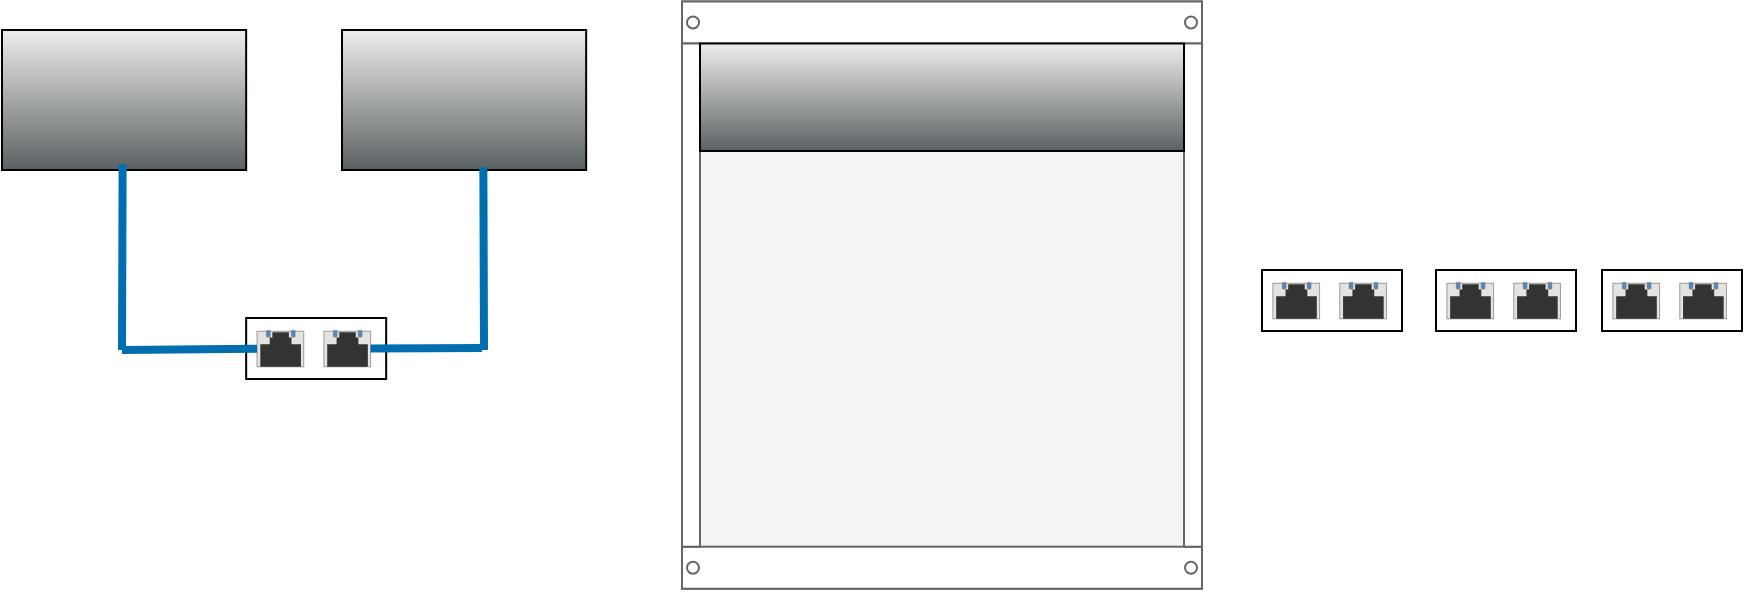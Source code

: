 <mxfile version="27.0.8" pages="2">
  <diagram name="Page-1" id="zwGd31S1S5IbWkrHn1Ye">
    <mxGraphModel dx="1892" dy="562" grid="1" gridSize="10" guides="1" tooltips="1" connect="1" arrows="1" fold="1" page="1" pageScale="1" pageWidth="850" pageHeight="1100" math="0" shadow="0">
      <root>
        <mxCell id="0" />
        <mxCell id="1" parent="0" />
        <mxCell id="8TSN0ogLKQcQ9p10gWKg-4" value="" style="shape=mxgraph.networks2.icon;aspect=fixed;fillColor=#EDEDED;strokeColor=#000000;gradientColor=#5B6163;network2IconShadow=1;network2bgFillColor=none;network2Icon=mxgraph.networks2.laptop;network2IconW=1;network2IconH=0.573;fontStyle=1" parent="1" vertex="1">
          <mxGeometry x="100" y="120" width="122.08" height="70" as="geometry" />
        </mxCell>
        <mxCell id="8TSN0ogLKQcQ9p10gWKg-9" value="" style="strokeColor=#666666;html=1;verticalLabelPosition=bottom;labelBackgroundColor=#ffffff;verticalAlign=top;outlineConnect=0;shadow=0;dashed=0;shape=mxgraph.rackGeneral.rackCabinet3;fillColor2=#f4f4f4;container=1;collapsible=0;childLayout=rack;allowGaps=1;marginLeft=9;marginRight=9;marginTop=21;marginBottom=22;textColor=#666666;numDisp=off;" parent="1" vertex="1">
          <mxGeometry x="270" y="105.75" width="260" height="299" as="geometry" />
        </mxCell>
        <mxCell id="8TSN0ogLKQcQ9p10gWKg-8" value="" style="shape=mxgraph.networks2.icon;aspect=fixed;fillColor=#EDEDED;strokeColor=#000000;gradientColor=#5B6163;network2IconShadow=1;network2bgFillColor=none;network2Icon=mxgraph.networks2.patch_panel;network2IconXOffset=0.0;network2IconYOffset=-0.021;network2IconW=1;network2IconH=0.336;" parent="8TSN0ogLKQcQ9p10gWKg-9" vertex="1">
          <mxGeometry x="9" y="21" width="242" height="53.74" as="geometry" />
        </mxCell>
        <mxCell id="8TSN0ogLKQcQ9p10gWKg-22" value="" style="group" parent="1" vertex="1" connectable="0">
          <mxGeometry x="52.08" y="264" width="70" height="30.5" as="geometry" />
        </mxCell>
        <mxCell id="8TSN0ogLKQcQ9p10gWKg-15" value="" style="rounded=0;whiteSpace=wrap;html=1;" parent="8TSN0ogLKQcQ9p10gWKg-22" vertex="1">
          <mxGeometry width="70" height="30.5" as="geometry" />
        </mxCell>
        <mxCell id="8TSN0ogLKQcQ9p10gWKg-16" value="" style="rounded=0;whiteSpace=wrap;html=1;" parent="8TSN0ogLKQcQ9p10gWKg-22" vertex="1">
          <mxGeometry x="9.333" y="7.625" width="15.556" height="15.25" as="geometry" />
        </mxCell>
        <mxCell id="8TSN0ogLKQcQ9p10gWKg-17" value="" style="rounded=0;whiteSpace=wrap;html=1;" parent="8TSN0ogLKQcQ9p10gWKg-22" vertex="1">
          <mxGeometry x="44.333" y="7.625" width="15.556" height="15.25" as="geometry" />
        </mxCell>
        <mxCell id="8TSN0ogLKQcQ9p10gWKg-20" value="" style="html=1;verticalLabelPosition=bottom;verticalAlign=top;outlineConnect=0;shadow=0;dashed=0;shape=mxgraph.rack.hpe_aruba.switches.rj45_sfp_alt;" parent="8TSN0ogLKQcQ9p10gWKg-22" vertex="1">
          <mxGeometry x="5.444" y="6.1" width="23.333" height="18.3" as="geometry" />
        </mxCell>
        <mxCell id="8TSN0ogLKQcQ9p10gWKg-21" value="" style="html=1;verticalLabelPosition=bottom;verticalAlign=top;outlineConnect=0;shadow=0;dashed=0;shape=mxgraph.rack.hpe_aruba.switches.rj45_sfp_alt;" parent="8TSN0ogLKQcQ9p10gWKg-22" vertex="1">
          <mxGeometry x="38.889" y="6.1" width="23.333" height="18.3" as="geometry" />
        </mxCell>
        <mxCell id="8TSN0ogLKQcQ9p10gWKg-24" value="" style="group" parent="1" vertex="1" connectable="0">
          <mxGeometry x="560" y="240" width="70" height="30.5" as="geometry" />
        </mxCell>
        <mxCell id="8TSN0ogLKQcQ9p10gWKg-25" value="" style="rounded=0;whiteSpace=wrap;html=1;" parent="8TSN0ogLKQcQ9p10gWKg-24" vertex="1">
          <mxGeometry width="70" height="30.5" as="geometry" />
        </mxCell>
        <mxCell id="8TSN0ogLKQcQ9p10gWKg-26" value="" style="rounded=0;whiteSpace=wrap;html=1;" parent="8TSN0ogLKQcQ9p10gWKg-24" vertex="1">
          <mxGeometry x="9.333" y="7.625" width="15.556" height="15.25" as="geometry" />
        </mxCell>
        <mxCell id="8TSN0ogLKQcQ9p10gWKg-27" value="" style="rounded=0;whiteSpace=wrap;html=1;" parent="8TSN0ogLKQcQ9p10gWKg-24" vertex="1">
          <mxGeometry x="44.333" y="7.625" width="15.556" height="15.25" as="geometry" />
        </mxCell>
        <mxCell id="8TSN0ogLKQcQ9p10gWKg-28" value="" style="html=1;verticalLabelPosition=bottom;verticalAlign=top;outlineConnect=0;shadow=0;dashed=0;shape=mxgraph.rack.hpe_aruba.switches.rj45_sfp_alt;" parent="8TSN0ogLKQcQ9p10gWKg-24" vertex="1">
          <mxGeometry x="5.444" y="6.1" width="23.333" height="18.3" as="geometry" />
        </mxCell>
        <mxCell id="8TSN0ogLKQcQ9p10gWKg-29" value="" style="html=1;verticalLabelPosition=bottom;verticalAlign=top;outlineConnect=0;shadow=0;dashed=0;shape=mxgraph.rack.hpe_aruba.switches.rj45_sfp_alt;" parent="8TSN0ogLKQcQ9p10gWKg-24" vertex="1">
          <mxGeometry x="38.889" y="6.1" width="23.333" height="18.3" as="geometry" />
        </mxCell>
        <mxCell id="8TSN0ogLKQcQ9p10gWKg-30" value="" style="group" parent="1" vertex="1" connectable="0">
          <mxGeometry x="647" y="240" width="70" height="30.5" as="geometry" />
        </mxCell>
        <mxCell id="8TSN0ogLKQcQ9p10gWKg-31" value="" style="rounded=0;whiteSpace=wrap;html=1;" parent="8TSN0ogLKQcQ9p10gWKg-30" vertex="1">
          <mxGeometry width="70" height="30.5" as="geometry" />
        </mxCell>
        <mxCell id="8TSN0ogLKQcQ9p10gWKg-32" value="" style="rounded=0;whiteSpace=wrap;html=1;" parent="8TSN0ogLKQcQ9p10gWKg-30" vertex="1">
          <mxGeometry x="9.333" y="7.625" width="15.556" height="15.25" as="geometry" />
        </mxCell>
        <mxCell id="8TSN0ogLKQcQ9p10gWKg-33" value="" style="rounded=0;whiteSpace=wrap;html=1;" parent="8TSN0ogLKQcQ9p10gWKg-30" vertex="1">
          <mxGeometry x="44.333" y="7.625" width="15.556" height="15.25" as="geometry" />
        </mxCell>
        <mxCell id="8TSN0ogLKQcQ9p10gWKg-34" value="" style="html=1;verticalLabelPosition=bottom;verticalAlign=top;outlineConnect=0;shadow=0;dashed=0;shape=mxgraph.rack.hpe_aruba.switches.rj45_sfp_alt;" parent="8TSN0ogLKQcQ9p10gWKg-30" vertex="1">
          <mxGeometry x="5.444" y="6.1" width="23.333" height="18.3" as="geometry" />
        </mxCell>
        <mxCell id="8TSN0ogLKQcQ9p10gWKg-35" value="" style="html=1;verticalLabelPosition=bottom;verticalAlign=top;outlineConnect=0;shadow=0;dashed=0;shape=mxgraph.rack.hpe_aruba.switches.rj45_sfp_alt;" parent="8TSN0ogLKQcQ9p10gWKg-30" vertex="1">
          <mxGeometry x="38.889" y="6.1" width="23.333" height="18.3" as="geometry" />
        </mxCell>
        <mxCell id="8TSN0ogLKQcQ9p10gWKg-36" value="" style="group" parent="1" vertex="1" connectable="0">
          <mxGeometry x="730" y="240" width="70" height="30.5" as="geometry" />
        </mxCell>
        <mxCell id="8TSN0ogLKQcQ9p10gWKg-37" value="" style="rounded=0;whiteSpace=wrap;html=1;" parent="8TSN0ogLKQcQ9p10gWKg-36" vertex="1">
          <mxGeometry width="70" height="30.5" as="geometry" />
        </mxCell>
        <mxCell id="8TSN0ogLKQcQ9p10gWKg-38" value="" style="rounded=0;whiteSpace=wrap;html=1;" parent="8TSN0ogLKQcQ9p10gWKg-36" vertex="1">
          <mxGeometry x="9.333" y="7.625" width="15.556" height="15.25" as="geometry" />
        </mxCell>
        <mxCell id="8TSN0ogLKQcQ9p10gWKg-39" value="" style="rounded=0;whiteSpace=wrap;html=1;" parent="8TSN0ogLKQcQ9p10gWKg-36" vertex="1">
          <mxGeometry x="44.333" y="7.625" width="15.556" height="15.25" as="geometry" />
        </mxCell>
        <mxCell id="8TSN0ogLKQcQ9p10gWKg-40" value="" style="html=1;verticalLabelPosition=bottom;verticalAlign=top;outlineConnect=0;shadow=0;dashed=0;shape=mxgraph.rack.hpe_aruba.switches.rj45_sfp_alt;" parent="8TSN0ogLKQcQ9p10gWKg-36" vertex="1">
          <mxGeometry x="5.444" y="6.1" width="23.333" height="18.3" as="geometry" />
        </mxCell>
        <mxCell id="8TSN0ogLKQcQ9p10gWKg-41" value="" style="html=1;verticalLabelPosition=bottom;verticalAlign=top;outlineConnect=0;shadow=0;dashed=0;shape=mxgraph.rack.hpe_aruba.switches.rj45_sfp_alt;" parent="8TSN0ogLKQcQ9p10gWKg-36" vertex="1">
          <mxGeometry x="38.889" y="6.1" width="23.333" height="18.3" as="geometry" />
        </mxCell>
        <mxCell id="8TSN0ogLKQcQ9p10gWKg-43" value="" style="shape=mxgraph.networks2.icon;aspect=fixed;fillColor=#EDEDED;strokeColor=#000000;gradientColor=#5B6163;network2IconShadow=1;network2bgFillColor=none;network2Icon=mxgraph.networks2.laptop;network2IconW=1;network2IconH=0.573;fontStyle=1" parent="1" vertex="1">
          <mxGeometry x="-70" y="120" width="122.08" height="70" as="geometry" />
        </mxCell>
        <mxCell id="6joTbmnNupk_-EoHwrkU-3" value="" style="endArrow=none;html=1;rounded=0;fillColor=#1ba1e2;strokeColor=#006EAF;strokeWidth=4;entryX=0.579;entryY=0.981;entryDx=0;entryDy=0;entryPerimeter=0;" edge="1" parent="1" target="8TSN0ogLKQcQ9p10gWKg-4">
          <mxGeometry width="50" height="50" relative="1" as="geometry">
            <mxPoint x="171" y="280" as="sourcePoint" />
            <mxPoint x="-10" y="240" as="targetPoint" />
          </mxGeometry>
        </mxCell>
        <mxCell id="6joTbmnNupk_-EoHwrkU-4" value="" style="group" vertex="1" connectable="0" parent="1">
          <mxGeometry x="-10" y="280" as="geometry" />
        </mxCell>
        <mxCell id="6joTbmnNupk_-EoHwrkU-1" value="" style="endArrow=none;html=1;rounded=0;fillColor=#1ba1e2;strokeColor=#006EAF;strokeWidth=4;entryX=0.494;entryY=0.959;entryDx=0;entryDy=0;entryPerimeter=0;" edge="1" parent="6joTbmnNupk_-EoHwrkU-4" target="8TSN0ogLKQcQ9p10gWKg-43">
          <mxGeometry width="50" height="50" relative="1" as="geometry">
            <mxPoint as="sourcePoint" />
            <mxPoint x="181" y="40" as="targetPoint" />
          </mxGeometry>
        </mxCell>
        <mxCell id="6joTbmnNupk_-EoHwrkU-2" value="" style="endArrow=none;html=1;rounded=0;fillColor=#1ba1e2;strokeColor=#006EAF;strokeWidth=4;" edge="1" parent="6joTbmnNupk_-EoHwrkU-4" source="8TSN0ogLKQcQ9p10gWKg-20">
          <mxGeometry width="50" height="50" relative="1" as="geometry">
            <mxPoint x="10" y="10" as="sourcePoint" />
            <mxPoint as="targetPoint" />
          </mxGeometry>
        </mxCell>
        <mxCell id="6joTbmnNupk_-EoHwrkU-5" value="" style="endArrow=none;html=1;rounded=0;fillColor=#1ba1e2;strokeColor=#006EAF;strokeWidth=4;" edge="1" parent="1" target="8TSN0ogLKQcQ9p10gWKg-21">
          <mxGeometry width="50" height="50" relative="1" as="geometry">
            <mxPoint x="170" y="279" as="sourcePoint" />
            <mxPoint x="170" y="250" as="targetPoint" />
          </mxGeometry>
        </mxCell>
      </root>
    </mxGraphModel>
  </diagram>
  <diagram id="ZDm_9fBclSGzymJRy00E" name="Page-2">
    <mxGraphModel grid="1" page="1" gridSize="10" guides="1" tooltips="1" connect="1" arrows="1" fold="1" pageScale="1" pageWidth="850" pageHeight="1100" math="0" shadow="0">
      <root>
        <mxCell id="0" />
        <mxCell id="1" parent="0" />
      </root>
    </mxGraphModel>
  </diagram>
</mxfile>
